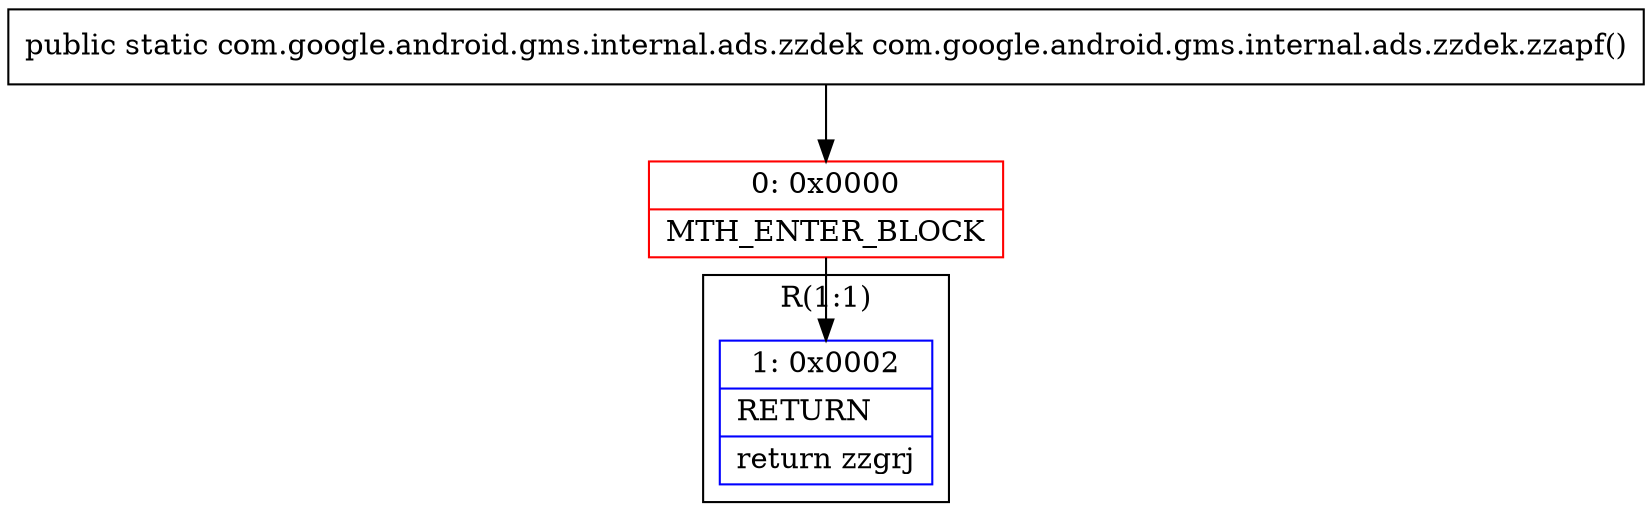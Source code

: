 digraph "CFG forcom.google.android.gms.internal.ads.zzdek.zzapf()Lcom\/google\/android\/gms\/internal\/ads\/zzdek;" {
subgraph cluster_Region_1689278608 {
label = "R(1:1)";
node [shape=record,color=blue];
Node_1 [shape=record,label="{1\:\ 0x0002|RETURN\l|return zzgrj\l}"];
}
Node_0 [shape=record,color=red,label="{0\:\ 0x0000|MTH_ENTER_BLOCK\l}"];
MethodNode[shape=record,label="{public static com.google.android.gms.internal.ads.zzdek com.google.android.gms.internal.ads.zzdek.zzapf() }"];
MethodNode -> Node_0;
Node_0 -> Node_1;
}

